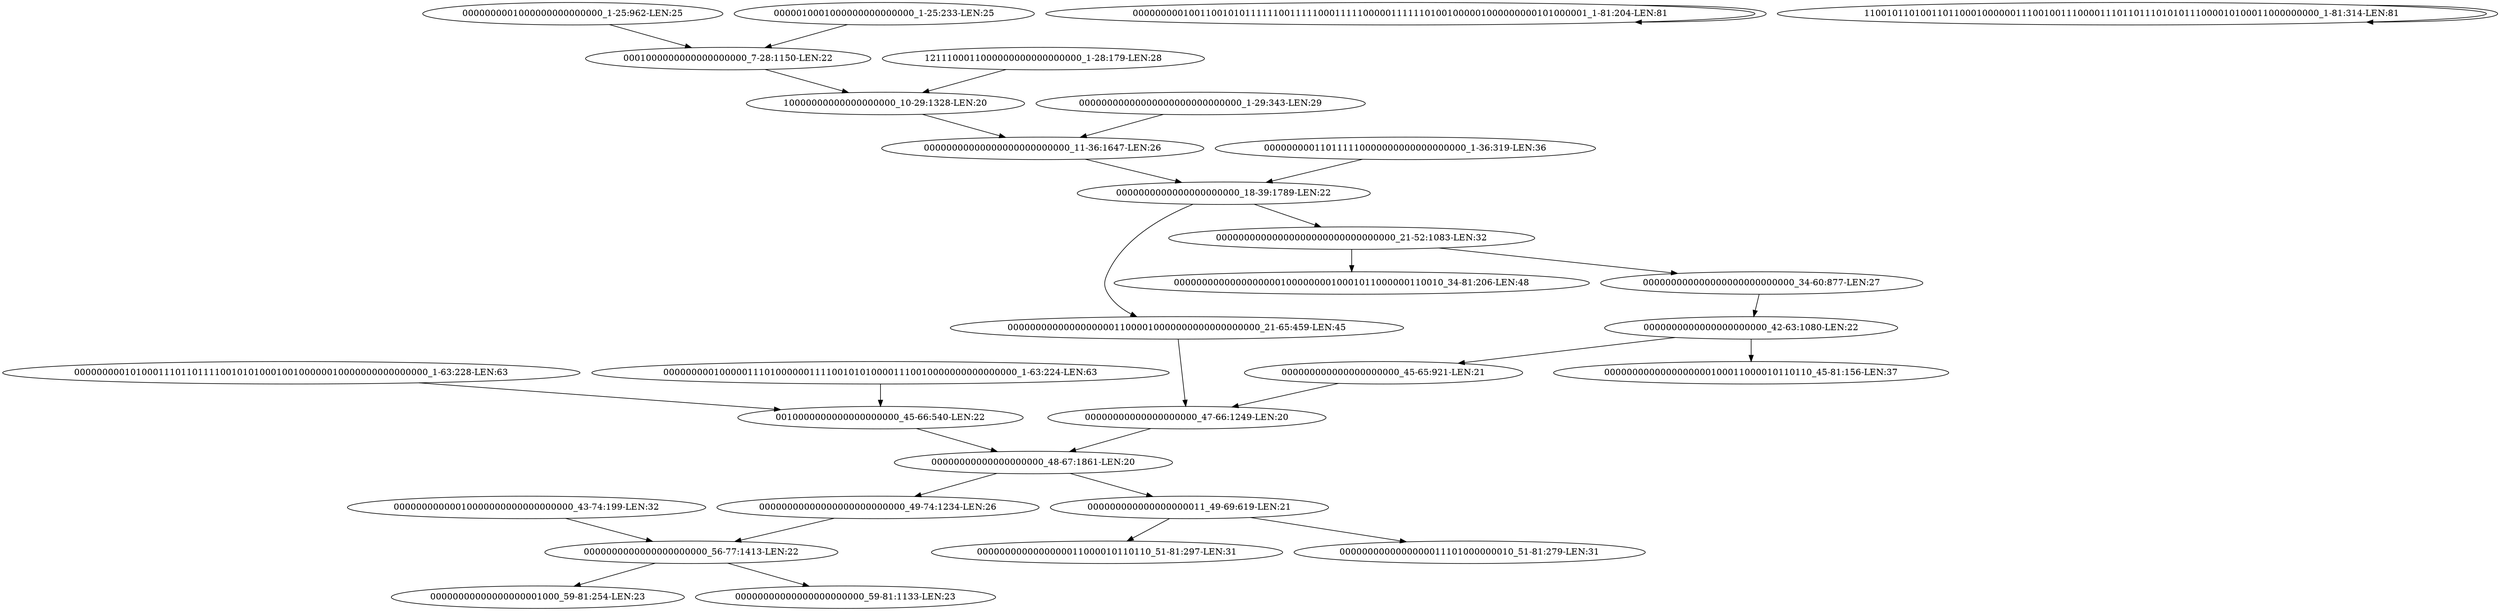 digraph G {
    "000000000000000000000_45-65:921-LEN:21" -> "00000000000000000000_47-66:1249-LEN:20";
    "0000000000000000000000_18-39:1789-LEN:22" -> "000000000000000000011000010000000000000000000_21-65:459-LEN:45";
    "0000000000000000000000_18-39:1789-LEN:22" -> "00000000000000000000000000000000_21-52:1083-LEN:32";
    "0000000000000000000000_42-63:1080-LEN:22" -> "000000000000000000000_45-65:921-LEN:21";
    "0000000000000000000000_42-63:1080-LEN:22" -> "0000000000000000000100011000010110110_45-81:156-LEN:37";
    "000000000101000111011011110010101000100100000010000000000000000_1-63:228-LEN:63" -> "0010000000000000000000_45-66:540-LEN:22";
    "000000000100110010101111110011111000111110000011111101001000001000000000101000001_1-81:204-LEN:81" -> "000000000100110010101111110011111000111110000011111101001000001000000000101000001_1-81:204-LEN:81";
    "0001000000000000000000_7-28:1150-LEN:22" -> "10000000000000000000_10-29:1328-LEN:20";
    "0000000000000000000000_56-77:1413-LEN:22" -> "00000000000000000001000_59-81:254-LEN:23";
    "0000000000000000000000_56-77:1413-LEN:22" -> "00000000000000000000000_59-81:1133-LEN:23";
    "000000000000000000011000010000000000000000000_21-65:459-LEN:45" -> "00000000000000000000_47-66:1249-LEN:20";
    "00000000000000000000_47-66:1249-LEN:20" -> "00000000000000000000_48-67:1861-LEN:20";
    "000000000000000000011_49-69:619-LEN:21" -> "0000000000000000011000010110110_51-81:297-LEN:31";
    "000000000000000000011_49-69:619-LEN:21" -> "0000000000000000011101000000010_51-81:279-LEN:31";
    "00000000000000000000_48-67:1861-LEN:20" -> "000000000000000000011_49-69:619-LEN:21";
    "00000000000000000000_48-67:1861-LEN:20" -> "00000000000000000000000000_49-74:1234-LEN:26";
    "10000000000000000000_10-29:1328-LEN:20" -> "00000000000000000000000000_11-36:1647-LEN:26";
    "000000000100000111010000001111001010100001110010000000000000000_1-63:224-LEN:63" -> "0010000000000000000000_45-66:540-LEN:22";
    "0000000001000000000000000_1-25:962-LEN:25" -> "0001000000000000000000_7-28:1150-LEN:22";
    "00000000000000000000000000_11-36:1647-LEN:26" -> "0000000000000000000000_18-39:1789-LEN:22";
    "00000000000010000000000000000000_43-74:199-LEN:32" -> "0000000000000000000000_56-77:1413-LEN:22";
    "00000000000000000000000000000000_21-52:1083-LEN:32" -> "000000000000000000010000000010001011000000110010_34-81:206-LEN:48";
    "00000000000000000000000000000000_21-52:1083-LEN:32" -> "000000000000000000000000000_34-60:877-LEN:27";
    "000000000110111110000000000000000000_1-36:319-LEN:36" -> "0000000000000000000000_18-39:1789-LEN:22";
    "00000000000000000000000000_49-74:1234-LEN:26" -> "0000000000000000000000_56-77:1413-LEN:22";
    "00000000000000000000000000000_1-29:343-LEN:29" -> "00000000000000000000000000_11-36:1647-LEN:26";
    "000000000000000000000000000_34-60:877-LEN:27" -> "0000000000000000000000_42-63:1080-LEN:22";
    "110010110100110110001000000111001001110000111011011101010111000010100011000000000_1-81:314-LEN:81" -> "110010110100110110001000000111001001110000111011011101010111000010100011000000000_1-81:314-LEN:81";
    "0000010001000000000000000_1-25:233-LEN:25" -> "0001000000000000000000_7-28:1150-LEN:22";
    "1211100011000000000000000000_1-28:179-LEN:28" -> "10000000000000000000_10-29:1328-LEN:20";
    "0010000000000000000000_45-66:540-LEN:22" -> "00000000000000000000_48-67:1861-LEN:20";
}
